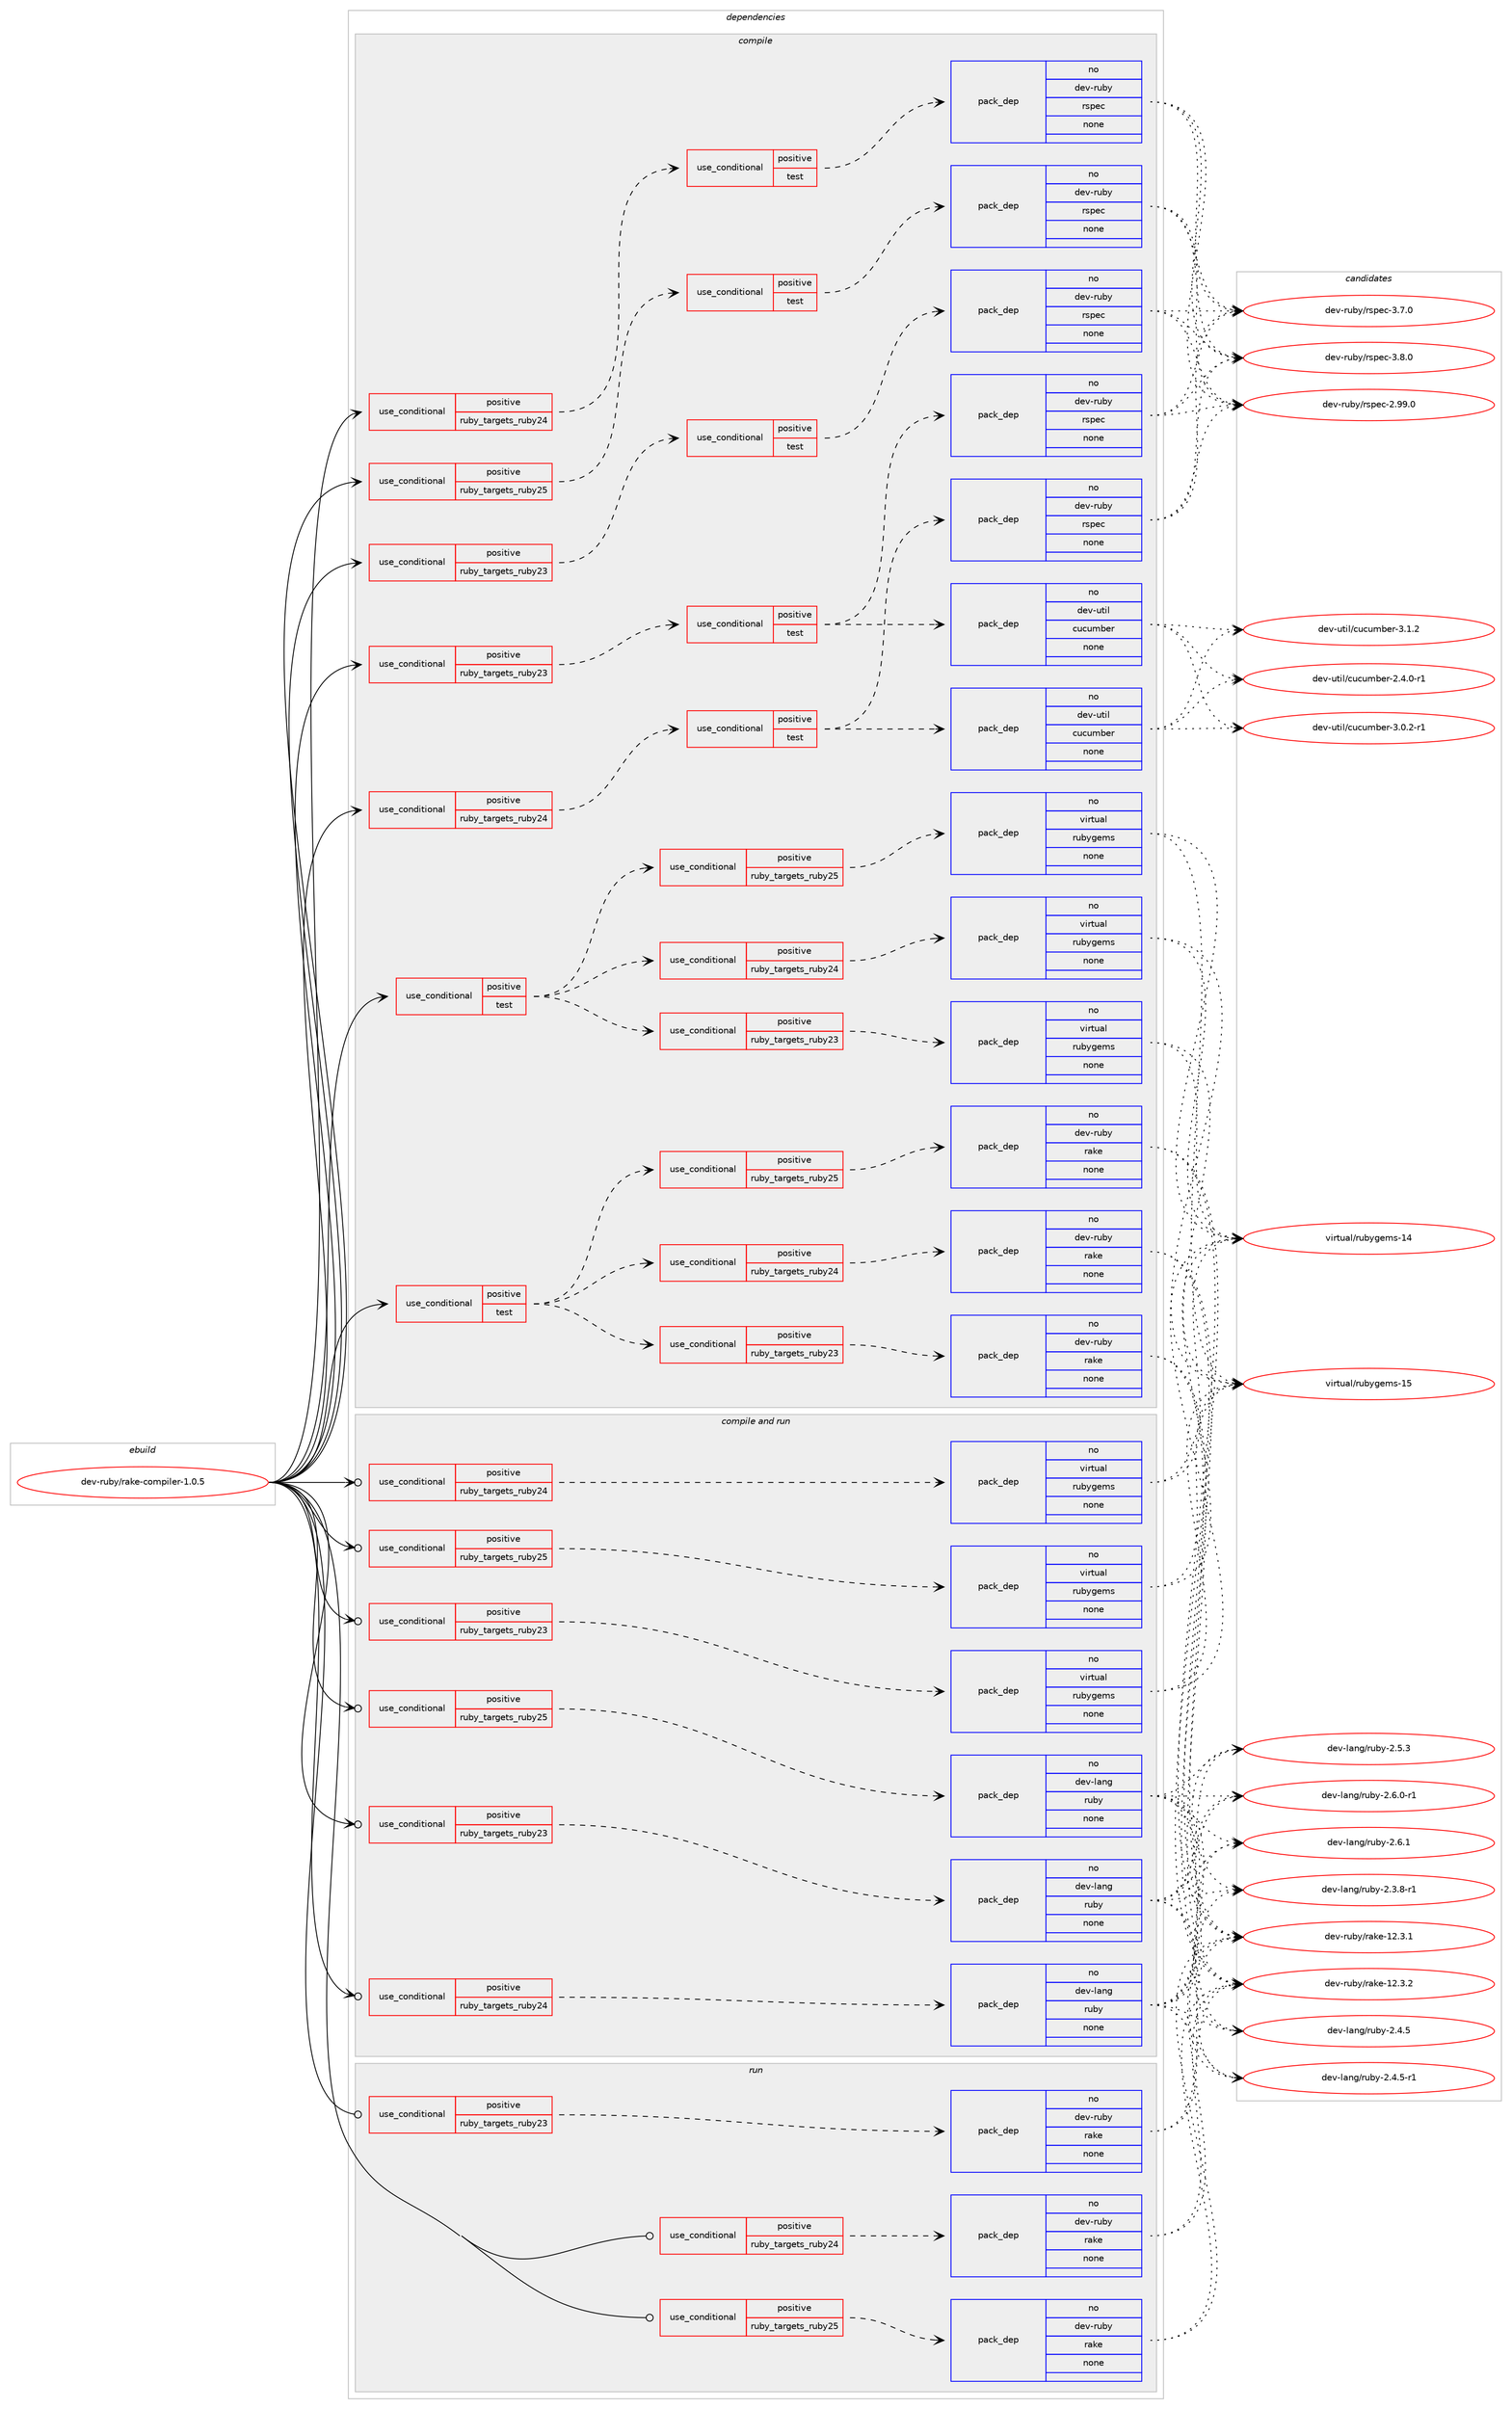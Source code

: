 digraph prolog {

# *************
# Graph options
# *************

newrank=true;
concentrate=true;
compound=true;
graph [rankdir=LR,fontname=Helvetica,fontsize=10,ranksep=1.5];#, ranksep=2.5, nodesep=0.2];
edge  [arrowhead=vee];
node  [fontname=Helvetica,fontsize=10];

# **********
# The ebuild
# **********

subgraph cluster_leftcol {
color=gray;
rank=same;
label=<<i>ebuild</i>>;
id [label="dev-ruby/rake-compiler-1.0.5", color=red, width=4, href="../dev-ruby/rake-compiler-1.0.5.svg"];
}

# ****************
# The dependencies
# ****************

subgraph cluster_midcol {
color=gray;
label=<<i>dependencies</i>>;
subgraph cluster_compile {
fillcolor="#eeeeee";
style=filled;
label=<<i>compile</i>>;
subgraph cond411372 {
dependency1515458 [label=<<TABLE BORDER="0" CELLBORDER="1" CELLSPACING="0" CELLPADDING="4"><TR><TD ROWSPAN="3" CELLPADDING="10">use_conditional</TD></TR><TR><TD>positive</TD></TR><TR><TD>ruby_targets_ruby23</TD></TR></TABLE>>, shape=none, color=red];
subgraph cond411373 {
dependency1515459 [label=<<TABLE BORDER="0" CELLBORDER="1" CELLSPACING="0" CELLPADDING="4"><TR><TD ROWSPAN="3" CELLPADDING="10">use_conditional</TD></TR><TR><TD>positive</TD></TR><TR><TD>test</TD></TR></TABLE>>, shape=none, color=red];
subgraph pack1080580 {
dependency1515460 [label=<<TABLE BORDER="0" CELLBORDER="1" CELLSPACING="0" CELLPADDING="4" WIDTH="220"><TR><TD ROWSPAN="6" CELLPADDING="30">pack_dep</TD></TR><TR><TD WIDTH="110">no</TD></TR><TR><TD>dev-ruby</TD></TR><TR><TD>rspec</TD></TR><TR><TD>none</TD></TR><TR><TD></TD></TR></TABLE>>, shape=none, color=blue];
}
dependency1515459:e -> dependency1515460:w [weight=20,style="dashed",arrowhead="vee"];
}
dependency1515458:e -> dependency1515459:w [weight=20,style="dashed",arrowhead="vee"];
}
id:e -> dependency1515458:w [weight=20,style="solid",arrowhead="vee"];
subgraph cond411374 {
dependency1515461 [label=<<TABLE BORDER="0" CELLBORDER="1" CELLSPACING="0" CELLPADDING="4"><TR><TD ROWSPAN="3" CELLPADDING="10">use_conditional</TD></TR><TR><TD>positive</TD></TR><TR><TD>ruby_targets_ruby23</TD></TR></TABLE>>, shape=none, color=red];
subgraph cond411375 {
dependency1515462 [label=<<TABLE BORDER="0" CELLBORDER="1" CELLSPACING="0" CELLPADDING="4"><TR><TD ROWSPAN="3" CELLPADDING="10">use_conditional</TD></TR><TR><TD>positive</TD></TR><TR><TD>test</TD></TR></TABLE>>, shape=none, color=red];
subgraph pack1080581 {
dependency1515463 [label=<<TABLE BORDER="0" CELLBORDER="1" CELLSPACING="0" CELLPADDING="4" WIDTH="220"><TR><TD ROWSPAN="6" CELLPADDING="30">pack_dep</TD></TR><TR><TD WIDTH="110">no</TD></TR><TR><TD>dev-util</TD></TR><TR><TD>cucumber</TD></TR><TR><TD>none</TD></TR><TR><TD></TD></TR></TABLE>>, shape=none, color=blue];
}
dependency1515462:e -> dependency1515463:w [weight=20,style="dashed",arrowhead="vee"];
subgraph pack1080582 {
dependency1515464 [label=<<TABLE BORDER="0" CELLBORDER="1" CELLSPACING="0" CELLPADDING="4" WIDTH="220"><TR><TD ROWSPAN="6" CELLPADDING="30">pack_dep</TD></TR><TR><TD WIDTH="110">no</TD></TR><TR><TD>dev-ruby</TD></TR><TR><TD>rspec</TD></TR><TR><TD>none</TD></TR><TR><TD></TD></TR></TABLE>>, shape=none, color=blue];
}
dependency1515462:e -> dependency1515464:w [weight=20,style="dashed",arrowhead="vee"];
}
dependency1515461:e -> dependency1515462:w [weight=20,style="dashed",arrowhead="vee"];
}
id:e -> dependency1515461:w [weight=20,style="solid",arrowhead="vee"];
subgraph cond411376 {
dependency1515465 [label=<<TABLE BORDER="0" CELLBORDER="1" CELLSPACING="0" CELLPADDING="4"><TR><TD ROWSPAN="3" CELLPADDING="10">use_conditional</TD></TR><TR><TD>positive</TD></TR><TR><TD>ruby_targets_ruby24</TD></TR></TABLE>>, shape=none, color=red];
subgraph cond411377 {
dependency1515466 [label=<<TABLE BORDER="0" CELLBORDER="1" CELLSPACING="0" CELLPADDING="4"><TR><TD ROWSPAN="3" CELLPADDING="10">use_conditional</TD></TR><TR><TD>positive</TD></TR><TR><TD>test</TD></TR></TABLE>>, shape=none, color=red];
subgraph pack1080583 {
dependency1515467 [label=<<TABLE BORDER="0" CELLBORDER="1" CELLSPACING="0" CELLPADDING="4" WIDTH="220"><TR><TD ROWSPAN="6" CELLPADDING="30">pack_dep</TD></TR><TR><TD WIDTH="110">no</TD></TR><TR><TD>dev-ruby</TD></TR><TR><TD>rspec</TD></TR><TR><TD>none</TD></TR><TR><TD></TD></TR></TABLE>>, shape=none, color=blue];
}
dependency1515466:e -> dependency1515467:w [weight=20,style="dashed",arrowhead="vee"];
}
dependency1515465:e -> dependency1515466:w [weight=20,style="dashed",arrowhead="vee"];
}
id:e -> dependency1515465:w [weight=20,style="solid",arrowhead="vee"];
subgraph cond411378 {
dependency1515468 [label=<<TABLE BORDER="0" CELLBORDER="1" CELLSPACING="0" CELLPADDING="4"><TR><TD ROWSPAN="3" CELLPADDING="10">use_conditional</TD></TR><TR><TD>positive</TD></TR><TR><TD>ruby_targets_ruby24</TD></TR></TABLE>>, shape=none, color=red];
subgraph cond411379 {
dependency1515469 [label=<<TABLE BORDER="0" CELLBORDER="1" CELLSPACING="0" CELLPADDING="4"><TR><TD ROWSPAN="3" CELLPADDING="10">use_conditional</TD></TR><TR><TD>positive</TD></TR><TR><TD>test</TD></TR></TABLE>>, shape=none, color=red];
subgraph pack1080584 {
dependency1515470 [label=<<TABLE BORDER="0" CELLBORDER="1" CELLSPACING="0" CELLPADDING="4" WIDTH="220"><TR><TD ROWSPAN="6" CELLPADDING="30">pack_dep</TD></TR><TR><TD WIDTH="110">no</TD></TR><TR><TD>dev-util</TD></TR><TR><TD>cucumber</TD></TR><TR><TD>none</TD></TR><TR><TD></TD></TR></TABLE>>, shape=none, color=blue];
}
dependency1515469:e -> dependency1515470:w [weight=20,style="dashed",arrowhead="vee"];
subgraph pack1080585 {
dependency1515471 [label=<<TABLE BORDER="0" CELLBORDER="1" CELLSPACING="0" CELLPADDING="4" WIDTH="220"><TR><TD ROWSPAN="6" CELLPADDING="30">pack_dep</TD></TR><TR><TD WIDTH="110">no</TD></TR><TR><TD>dev-ruby</TD></TR><TR><TD>rspec</TD></TR><TR><TD>none</TD></TR><TR><TD></TD></TR></TABLE>>, shape=none, color=blue];
}
dependency1515469:e -> dependency1515471:w [weight=20,style="dashed",arrowhead="vee"];
}
dependency1515468:e -> dependency1515469:w [weight=20,style="dashed",arrowhead="vee"];
}
id:e -> dependency1515468:w [weight=20,style="solid",arrowhead="vee"];
subgraph cond411380 {
dependency1515472 [label=<<TABLE BORDER="0" CELLBORDER="1" CELLSPACING="0" CELLPADDING="4"><TR><TD ROWSPAN="3" CELLPADDING="10">use_conditional</TD></TR><TR><TD>positive</TD></TR><TR><TD>ruby_targets_ruby25</TD></TR></TABLE>>, shape=none, color=red];
subgraph cond411381 {
dependency1515473 [label=<<TABLE BORDER="0" CELLBORDER="1" CELLSPACING="0" CELLPADDING="4"><TR><TD ROWSPAN="3" CELLPADDING="10">use_conditional</TD></TR><TR><TD>positive</TD></TR><TR><TD>test</TD></TR></TABLE>>, shape=none, color=red];
subgraph pack1080586 {
dependency1515474 [label=<<TABLE BORDER="0" CELLBORDER="1" CELLSPACING="0" CELLPADDING="4" WIDTH="220"><TR><TD ROWSPAN="6" CELLPADDING="30">pack_dep</TD></TR><TR><TD WIDTH="110">no</TD></TR><TR><TD>dev-ruby</TD></TR><TR><TD>rspec</TD></TR><TR><TD>none</TD></TR><TR><TD></TD></TR></TABLE>>, shape=none, color=blue];
}
dependency1515473:e -> dependency1515474:w [weight=20,style="dashed",arrowhead="vee"];
}
dependency1515472:e -> dependency1515473:w [weight=20,style="dashed",arrowhead="vee"];
}
id:e -> dependency1515472:w [weight=20,style="solid",arrowhead="vee"];
subgraph cond411382 {
dependency1515475 [label=<<TABLE BORDER="0" CELLBORDER="1" CELLSPACING="0" CELLPADDING="4"><TR><TD ROWSPAN="3" CELLPADDING="10">use_conditional</TD></TR><TR><TD>positive</TD></TR><TR><TD>test</TD></TR></TABLE>>, shape=none, color=red];
subgraph cond411383 {
dependency1515476 [label=<<TABLE BORDER="0" CELLBORDER="1" CELLSPACING="0" CELLPADDING="4"><TR><TD ROWSPAN="3" CELLPADDING="10">use_conditional</TD></TR><TR><TD>positive</TD></TR><TR><TD>ruby_targets_ruby23</TD></TR></TABLE>>, shape=none, color=red];
subgraph pack1080587 {
dependency1515477 [label=<<TABLE BORDER="0" CELLBORDER="1" CELLSPACING="0" CELLPADDING="4" WIDTH="220"><TR><TD ROWSPAN="6" CELLPADDING="30">pack_dep</TD></TR><TR><TD WIDTH="110">no</TD></TR><TR><TD>dev-ruby</TD></TR><TR><TD>rake</TD></TR><TR><TD>none</TD></TR><TR><TD></TD></TR></TABLE>>, shape=none, color=blue];
}
dependency1515476:e -> dependency1515477:w [weight=20,style="dashed",arrowhead="vee"];
}
dependency1515475:e -> dependency1515476:w [weight=20,style="dashed",arrowhead="vee"];
subgraph cond411384 {
dependency1515478 [label=<<TABLE BORDER="0" CELLBORDER="1" CELLSPACING="0" CELLPADDING="4"><TR><TD ROWSPAN="3" CELLPADDING="10">use_conditional</TD></TR><TR><TD>positive</TD></TR><TR><TD>ruby_targets_ruby24</TD></TR></TABLE>>, shape=none, color=red];
subgraph pack1080588 {
dependency1515479 [label=<<TABLE BORDER="0" CELLBORDER="1" CELLSPACING="0" CELLPADDING="4" WIDTH="220"><TR><TD ROWSPAN="6" CELLPADDING="30">pack_dep</TD></TR><TR><TD WIDTH="110">no</TD></TR><TR><TD>dev-ruby</TD></TR><TR><TD>rake</TD></TR><TR><TD>none</TD></TR><TR><TD></TD></TR></TABLE>>, shape=none, color=blue];
}
dependency1515478:e -> dependency1515479:w [weight=20,style="dashed",arrowhead="vee"];
}
dependency1515475:e -> dependency1515478:w [weight=20,style="dashed",arrowhead="vee"];
subgraph cond411385 {
dependency1515480 [label=<<TABLE BORDER="0" CELLBORDER="1" CELLSPACING="0" CELLPADDING="4"><TR><TD ROWSPAN="3" CELLPADDING="10">use_conditional</TD></TR><TR><TD>positive</TD></TR><TR><TD>ruby_targets_ruby25</TD></TR></TABLE>>, shape=none, color=red];
subgraph pack1080589 {
dependency1515481 [label=<<TABLE BORDER="0" CELLBORDER="1" CELLSPACING="0" CELLPADDING="4" WIDTH="220"><TR><TD ROWSPAN="6" CELLPADDING="30">pack_dep</TD></TR><TR><TD WIDTH="110">no</TD></TR><TR><TD>dev-ruby</TD></TR><TR><TD>rake</TD></TR><TR><TD>none</TD></TR><TR><TD></TD></TR></TABLE>>, shape=none, color=blue];
}
dependency1515480:e -> dependency1515481:w [weight=20,style="dashed",arrowhead="vee"];
}
dependency1515475:e -> dependency1515480:w [weight=20,style="dashed",arrowhead="vee"];
}
id:e -> dependency1515475:w [weight=20,style="solid",arrowhead="vee"];
subgraph cond411386 {
dependency1515482 [label=<<TABLE BORDER="0" CELLBORDER="1" CELLSPACING="0" CELLPADDING="4"><TR><TD ROWSPAN="3" CELLPADDING="10">use_conditional</TD></TR><TR><TD>positive</TD></TR><TR><TD>test</TD></TR></TABLE>>, shape=none, color=red];
subgraph cond411387 {
dependency1515483 [label=<<TABLE BORDER="0" CELLBORDER="1" CELLSPACING="0" CELLPADDING="4"><TR><TD ROWSPAN="3" CELLPADDING="10">use_conditional</TD></TR><TR><TD>positive</TD></TR><TR><TD>ruby_targets_ruby23</TD></TR></TABLE>>, shape=none, color=red];
subgraph pack1080590 {
dependency1515484 [label=<<TABLE BORDER="0" CELLBORDER="1" CELLSPACING="0" CELLPADDING="4" WIDTH="220"><TR><TD ROWSPAN="6" CELLPADDING="30">pack_dep</TD></TR><TR><TD WIDTH="110">no</TD></TR><TR><TD>virtual</TD></TR><TR><TD>rubygems</TD></TR><TR><TD>none</TD></TR><TR><TD></TD></TR></TABLE>>, shape=none, color=blue];
}
dependency1515483:e -> dependency1515484:w [weight=20,style="dashed",arrowhead="vee"];
}
dependency1515482:e -> dependency1515483:w [weight=20,style="dashed",arrowhead="vee"];
subgraph cond411388 {
dependency1515485 [label=<<TABLE BORDER="0" CELLBORDER="1" CELLSPACING="0" CELLPADDING="4"><TR><TD ROWSPAN="3" CELLPADDING="10">use_conditional</TD></TR><TR><TD>positive</TD></TR><TR><TD>ruby_targets_ruby24</TD></TR></TABLE>>, shape=none, color=red];
subgraph pack1080591 {
dependency1515486 [label=<<TABLE BORDER="0" CELLBORDER="1" CELLSPACING="0" CELLPADDING="4" WIDTH="220"><TR><TD ROWSPAN="6" CELLPADDING="30">pack_dep</TD></TR><TR><TD WIDTH="110">no</TD></TR><TR><TD>virtual</TD></TR><TR><TD>rubygems</TD></TR><TR><TD>none</TD></TR><TR><TD></TD></TR></TABLE>>, shape=none, color=blue];
}
dependency1515485:e -> dependency1515486:w [weight=20,style="dashed",arrowhead="vee"];
}
dependency1515482:e -> dependency1515485:w [weight=20,style="dashed",arrowhead="vee"];
subgraph cond411389 {
dependency1515487 [label=<<TABLE BORDER="0" CELLBORDER="1" CELLSPACING="0" CELLPADDING="4"><TR><TD ROWSPAN="3" CELLPADDING="10">use_conditional</TD></TR><TR><TD>positive</TD></TR><TR><TD>ruby_targets_ruby25</TD></TR></TABLE>>, shape=none, color=red];
subgraph pack1080592 {
dependency1515488 [label=<<TABLE BORDER="0" CELLBORDER="1" CELLSPACING="0" CELLPADDING="4" WIDTH="220"><TR><TD ROWSPAN="6" CELLPADDING="30">pack_dep</TD></TR><TR><TD WIDTH="110">no</TD></TR><TR><TD>virtual</TD></TR><TR><TD>rubygems</TD></TR><TR><TD>none</TD></TR><TR><TD></TD></TR></TABLE>>, shape=none, color=blue];
}
dependency1515487:e -> dependency1515488:w [weight=20,style="dashed",arrowhead="vee"];
}
dependency1515482:e -> dependency1515487:w [weight=20,style="dashed",arrowhead="vee"];
}
id:e -> dependency1515482:w [weight=20,style="solid",arrowhead="vee"];
}
subgraph cluster_compileandrun {
fillcolor="#eeeeee";
style=filled;
label=<<i>compile and run</i>>;
subgraph cond411390 {
dependency1515489 [label=<<TABLE BORDER="0" CELLBORDER="1" CELLSPACING="0" CELLPADDING="4"><TR><TD ROWSPAN="3" CELLPADDING="10">use_conditional</TD></TR><TR><TD>positive</TD></TR><TR><TD>ruby_targets_ruby23</TD></TR></TABLE>>, shape=none, color=red];
subgraph pack1080593 {
dependency1515490 [label=<<TABLE BORDER="0" CELLBORDER="1" CELLSPACING="0" CELLPADDING="4" WIDTH="220"><TR><TD ROWSPAN="6" CELLPADDING="30">pack_dep</TD></TR><TR><TD WIDTH="110">no</TD></TR><TR><TD>dev-lang</TD></TR><TR><TD>ruby</TD></TR><TR><TD>none</TD></TR><TR><TD></TD></TR></TABLE>>, shape=none, color=blue];
}
dependency1515489:e -> dependency1515490:w [weight=20,style="dashed",arrowhead="vee"];
}
id:e -> dependency1515489:w [weight=20,style="solid",arrowhead="odotvee"];
subgraph cond411391 {
dependency1515491 [label=<<TABLE BORDER="0" CELLBORDER="1" CELLSPACING="0" CELLPADDING="4"><TR><TD ROWSPAN="3" CELLPADDING="10">use_conditional</TD></TR><TR><TD>positive</TD></TR><TR><TD>ruby_targets_ruby23</TD></TR></TABLE>>, shape=none, color=red];
subgraph pack1080594 {
dependency1515492 [label=<<TABLE BORDER="0" CELLBORDER="1" CELLSPACING="0" CELLPADDING="4" WIDTH="220"><TR><TD ROWSPAN="6" CELLPADDING="30">pack_dep</TD></TR><TR><TD WIDTH="110">no</TD></TR><TR><TD>virtual</TD></TR><TR><TD>rubygems</TD></TR><TR><TD>none</TD></TR><TR><TD></TD></TR></TABLE>>, shape=none, color=blue];
}
dependency1515491:e -> dependency1515492:w [weight=20,style="dashed",arrowhead="vee"];
}
id:e -> dependency1515491:w [weight=20,style="solid",arrowhead="odotvee"];
subgraph cond411392 {
dependency1515493 [label=<<TABLE BORDER="0" CELLBORDER="1" CELLSPACING="0" CELLPADDING="4"><TR><TD ROWSPAN="3" CELLPADDING="10">use_conditional</TD></TR><TR><TD>positive</TD></TR><TR><TD>ruby_targets_ruby24</TD></TR></TABLE>>, shape=none, color=red];
subgraph pack1080595 {
dependency1515494 [label=<<TABLE BORDER="0" CELLBORDER="1" CELLSPACING="0" CELLPADDING="4" WIDTH="220"><TR><TD ROWSPAN="6" CELLPADDING="30">pack_dep</TD></TR><TR><TD WIDTH="110">no</TD></TR><TR><TD>dev-lang</TD></TR><TR><TD>ruby</TD></TR><TR><TD>none</TD></TR><TR><TD></TD></TR></TABLE>>, shape=none, color=blue];
}
dependency1515493:e -> dependency1515494:w [weight=20,style="dashed",arrowhead="vee"];
}
id:e -> dependency1515493:w [weight=20,style="solid",arrowhead="odotvee"];
subgraph cond411393 {
dependency1515495 [label=<<TABLE BORDER="0" CELLBORDER="1" CELLSPACING="0" CELLPADDING="4"><TR><TD ROWSPAN="3" CELLPADDING="10">use_conditional</TD></TR><TR><TD>positive</TD></TR><TR><TD>ruby_targets_ruby24</TD></TR></TABLE>>, shape=none, color=red];
subgraph pack1080596 {
dependency1515496 [label=<<TABLE BORDER="0" CELLBORDER="1" CELLSPACING="0" CELLPADDING="4" WIDTH="220"><TR><TD ROWSPAN="6" CELLPADDING="30">pack_dep</TD></TR><TR><TD WIDTH="110">no</TD></TR><TR><TD>virtual</TD></TR><TR><TD>rubygems</TD></TR><TR><TD>none</TD></TR><TR><TD></TD></TR></TABLE>>, shape=none, color=blue];
}
dependency1515495:e -> dependency1515496:w [weight=20,style="dashed",arrowhead="vee"];
}
id:e -> dependency1515495:w [weight=20,style="solid",arrowhead="odotvee"];
subgraph cond411394 {
dependency1515497 [label=<<TABLE BORDER="0" CELLBORDER="1" CELLSPACING="0" CELLPADDING="4"><TR><TD ROWSPAN="3" CELLPADDING="10">use_conditional</TD></TR><TR><TD>positive</TD></TR><TR><TD>ruby_targets_ruby25</TD></TR></TABLE>>, shape=none, color=red];
subgraph pack1080597 {
dependency1515498 [label=<<TABLE BORDER="0" CELLBORDER="1" CELLSPACING="0" CELLPADDING="4" WIDTH="220"><TR><TD ROWSPAN="6" CELLPADDING="30">pack_dep</TD></TR><TR><TD WIDTH="110">no</TD></TR><TR><TD>dev-lang</TD></TR><TR><TD>ruby</TD></TR><TR><TD>none</TD></TR><TR><TD></TD></TR></TABLE>>, shape=none, color=blue];
}
dependency1515497:e -> dependency1515498:w [weight=20,style="dashed",arrowhead="vee"];
}
id:e -> dependency1515497:w [weight=20,style="solid",arrowhead="odotvee"];
subgraph cond411395 {
dependency1515499 [label=<<TABLE BORDER="0" CELLBORDER="1" CELLSPACING="0" CELLPADDING="4"><TR><TD ROWSPAN="3" CELLPADDING="10">use_conditional</TD></TR><TR><TD>positive</TD></TR><TR><TD>ruby_targets_ruby25</TD></TR></TABLE>>, shape=none, color=red];
subgraph pack1080598 {
dependency1515500 [label=<<TABLE BORDER="0" CELLBORDER="1" CELLSPACING="0" CELLPADDING="4" WIDTH="220"><TR><TD ROWSPAN="6" CELLPADDING="30">pack_dep</TD></TR><TR><TD WIDTH="110">no</TD></TR><TR><TD>virtual</TD></TR><TR><TD>rubygems</TD></TR><TR><TD>none</TD></TR><TR><TD></TD></TR></TABLE>>, shape=none, color=blue];
}
dependency1515499:e -> dependency1515500:w [weight=20,style="dashed",arrowhead="vee"];
}
id:e -> dependency1515499:w [weight=20,style="solid",arrowhead="odotvee"];
}
subgraph cluster_run {
fillcolor="#eeeeee";
style=filled;
label=<<i>run</i>>;
subgraph cond411396 {
dependency1515501 [label=<<TABLE BORDER="0" CELLBORDER="1" CELLSPACING="0" CELLPADDING="4"><TR><TD ROWSPAN="3" CELLPADDING="10">use_conditional</TD></TR><TR><TD>positive</TD></TR><TR><TD>ruby_targets_ruby23</TD></TR></TABLE>>, shape=none, color=red];
subgraph pack1080599 {
dependency1515502 [label=<<TABLE BORDER="0" CELLBORDER="1" CELLSPACING="0" CELLPADDING="4" WIDTH="220"><TR><TD ROWSPAN="6" CELLPADDING="30">pack_dep</TD></TR><TR><TD WIDTH="110">no</TD></TR><TR><TD>dev-ruby</TD></TR><TR><TD>rake</TD></TR><TR><TD>none</TD></TR><TR><TD></TD></TR></TABLE>>, shape=none, color=blue];
}
dependency1515501:e -> dependency1515502:w [weight=20,style="dashed",arrowhead="vee"];
}
id:e -> dependency1515501:w [weight=20,style="solid",arrowhead="odot"];
subgraph cond411397 {
dependency1515503 [label=<<TABLE BORDER="0" CELLBORDER="1" CELLSPACING="0" CELLPADDING="4"><TR><TD ROWSPAN="3" CELLPADDING="10">use_conditional</TD></TR><TR><TD>positive</TD></TR><TR><TD>ruby_targets_ruby24</TD></TR></TABLE>>, shape=none, color=red];
subgraph pack1080600 {
dependency1515504 [label=<<TABLE BORDER="0" CELLBORDER="1" CELLSPACING="0" CELLPADDING="4" WIDTH="220"><TR><TD ROWSPAN="6" CELLPADDING="30">pack_dep</TD></TR><TR><TD WIDTH="110">no</TD></TR><TR><TD>dev-ruby</TD></TR><TR><TD>rake</TD></TR><TR><TD>none</TD></TR><TR><TD></TD></TR></TABLE>>, shape=none, color=blue];
}
dependency1515503:e -> dependency1515504:w [weight=20,style="dashed",arrowhead="vee"];
}
id:e -> dependency1515503:w [weight=20,style="solid",arrowhead="odot"];
subgraph cond411398 {
dependency1515505 [label=<<TABLE BORDER="0" CELLBORDER="1" CELLSPACING="0" CELLPADDING="4"><TR><TD ROWSPAN="3" CELLPADDING="10">use_conditional</TD></TR><TR><TD>positive</TD></TR><TR><TD>ruby_targets_ruby25</TD></TR></TABLE>>, shape=none, color=red];
subgraph pack1080601 {
dependency1515506 [label=<<TABLE BORDER="0" CELLBORDER="1" CELLSPACING="0" CELLPADDING="4" WIDTH="220"><TR><TD ROWSPAN="6" CELLPADDING="30">pack_dep</TD></TR><TR><TD WIDTH="110">no</TD></TR><TR><TD>dev-ruby</TD></TR><TR><TD>rake</TD></TR><TR><TD>none</TD></TR><TR><TD></TD></TR></TABLE>>, shape=none, color=blue];
}
dependency1515505:e -> dependency1515506:w [weight=20,style="dashed",arrowhead="vee"];
}
id:e -> dependency1515505:w [weight=20,style="solid",arrowhead="odot"];
}
}

# **************
# The candidates
# **************

subgraph cluster_choices {
rank=same;
color=gray;
label=<<i>candidates</i>>;

subgraph choice1080580 {
color=black;
nodesep=1;
choice1001011184511411798121471141151121019945504657574648 [label="dev-ruby/rspec-2.99.0", color=red, width=4,href="../dev-ruby/rspec-2.99.0.svg"];
choice10010111845114117981214711411511210199455146554648 [label="dev-ruby/rspec-3.7.0", color=red, width=4,href="../dev-ruby/rspec-3.7.0.svg"];
choice10010111845114117981214711411511210199455146564648 [label="dev-ruby/rspec-3.8.0", color=red, width=4,href="../dev-ruby/rspec-3.8.0.svg"];
dependency1515460:e -> choice1001011184511411798121471141151121019945504657574648:w [style=dotted,weight="100"];
dependency1515460:e -> choice10010111845114117981214711411511210199455146554648:w [style=dotted,weight="100"];
dependency1515460:e -> choice10010111845114117981214711411511210199455146564648:w [style=dotted,weight="100"];
}
subgraph choice1080581 {
color=black;
nodesep=1;
choice10010111845117116105108479911799117109981011144550465246484511449 [label="dev-util/cucumber-2.4.0-r1", color=red, width=4,href="../dev-util/cucumber-2.4.0-r1.svg"];
choice10010111845117116105108479911799117109981011144551464846504511449 [label="dev-util/cucumber-3.0.2-r1", color=red, width=4,href="../dev-util/cucumber-3.0.2-r1.svg"];
choice1001011184511711610510847991179911710998101114455146494650 [label="dev-util/cucumber-3.1.2", color=red, width=4,href="../dev-util/cucumber-3.1.2.svg"];
dependency1515463:e -> choice10010111845117116105108479911799117109981011144550465246484511449:w [style=dotted,weight="100"];
dependency1515463:e -> choice10010111845117116105108479911799117109981011144551464846504511449:w [style=dotted,weight="100"];
dependency1515463:e -> choice1001011184511711610510847991179911710998101114455146494650:w [style=dotted,weight="100"];
}
subgraph choice1080582 {
color=black;
nodesep=1;
choice1001011184511411798121471141151121019945504657574648 [label="dev-ruby/rspec-2.99.0", color=red, width=4,href="../dev-ruby/rspec-2.99.0.svg"];
choice10010111845114117981214711411511210199455146554648 [label="dev-ruby/rspec-3.7.0", color=red, width=4,href="../dev-ruby/rspec-3.7.0.svg"];
choice10010111845114117981214711411511210199455146564648 [label="dev-ruby/rspec-3.8.0", color=red, width=4,href="../dev-ruby/rspec-3.8.0.svg"];
dependency1515464:e -> choice1001011184511411798121471141151121019945504657574648:w [style=dotted,weight="100"];
dependency1515464:e -> choice10010111845114117981214711411511210199455146554648:w [style=dotted,weight="100"];
dependency1515464:e -> choice10010111845114117981214711411511210199455146564648:w [style=dotted,weight="100"];
}
subgraph choice1080583 {
color=black;
nodesep=1;
choice1001011184511411798121471141151121019945504657574648 [label="dev-ruby/rspec-2.99.0", color=red, width=4,href="../dev-ruby/rspec-2.99.0.svg"];
choice10010111845114117981214711411511210199455146554648 [label="dev-ruby/rspec-3.7.0", color=red, width=4,href="../dev-ruby/rspec-3.7.0.svg"];
choice10010111845114117981214711411511210199455146564648 [label="dev-ruby/rspec-3.8.0", color=red, width=4,href="../dev-ruby/rspec-3.8.0.svg"];
dependency1515467:e -> choice1001011184511411798121471141151121019945504657574648:w [style=dotted,weight="100"];
dependency1515467:e -> choice10010111845114117981214711411511210199455146554648:w [style=dotted,weight="100"];
dependency1515467:e -> choice10010111845114117981214711411511210199455146564648:w [style=dotted,weight="100"];
}
subgraph choice1080584 {
color=black;
nodesep=1;
choice10010111845117116105108479911799117109981011144550465246484511449 [label="dev-util/cucumber-2.4.0-r1", color=red, width=4,href="../dev-util/cucumber-2.4.0-r1.svg"];
choice10010111845117116105108479911799117109981011144551464846504511449 [label="dev-util/cucumber-3.0.2-r1", color=red, width=4,href="../dev-util/cucumber-3.0.2-r1.svg"];
choice1001011184511711610510847991179911710998101114455146494650 [label="dev-util/cucumber-3.1.2", color=red, width=4,href="../dev-util/cucumber-3.1.2.svg"];
dependency1515470:e -> choice10010111845117116105108479911799117109981011144550465246484511449:w [style=dotted,weight="100"];
dependency1515470:e -> choice10010111845117116105108479911799117109981011144551464846504511449:w [style=dotted,weight="100"];
dependency1515470:e -> choice1001011184511711610510847991179911710998101114455146494650:w [style=dotted,weight="100"];
}
subgraph choice1080585 {
color=black;
nodesep=1;
choice1001011184511411798121471141151121019945504657574648 [label="dev-ruby/rspec-2.99.0", color=red, width=4,href="../dev-ruby/rspec-2.99.0.svg"];
choice10010111845114117981214711411511210199455146554648 [label="dev-ruby/rspec-3.7.0", color=red, width=4,href="../dev-ruby/rspec-3.7.0.svg"];
choice10010111845114117981214711411511210199455146564648 [label="dev-ruby/rspec-3.8.0", color=red, width=4,href="../dev-ruby/rspec-3.8.0.svg"];
dependency1515471:e -> choice1001011184511411798121471141151121019945504657574648:w [style=dotted,weight="100"];
dependency1515471:e -> choice10010111845114117981214711411511210199455146554648:w [style=dotted,weight="100"];
dependency1515471:e -> choice10010111845114117981214711411511210199455146564648:w [style=dotted,weight="100"];
}
subgraph choice1080586 {
color=black;
nodesep=1;
choice1001011184511411798121471141151121019945504657574648 [label="dev-ruby/rspec-2.99.0", color=red, width=4,href="../dev-ruby/rspec-2.99.0.svg"];
choice10010111845114117981214711411511210199455146554648 [label="dev-ruby/rspec-3.7.0", color=red, width=4,href="../dev-ruby/rspec-3.7.0.svg"];
choice10010111845114117981214711411511210199455146564648 [label="dev-ruby/rspec-3.8.0", color=red, width=4,href="../dev-ruby/rspec-3.8.0.svg"];
dependency1515474:e -> choice1001011184511411798121471141151121019945504657574648:w [style=dotted,weight="100"];
dependency1515474:e -> choice10010111845114117981214711411511210199455146554648:w [style=dotted,weight="100"];
dependency1515474:e -> choice10010111845114117981214711411511210199455146564648:w [style=dotted,weight="100"];
}
subgraph choice1080587 {
color=black;
nodesep=1;
choice1001011184511411798121471149710710145495046514649 [label="dev-ruby/rake-12.3.1", color=red, width=4,href="../dev-ruby/rake-12.3.1.svg"];
choice1001011184511411798121471149710710145495046514650 [label="dev-ruby/rake-12.3.2", color=red, width=4,href="../dev-ruby/rake-12.3.2.svg"];
dependency1515477:e -> choice1001011184511411798121471149710710145495046514649:w [style=dotted,weight="100"];
dependency1515477:e -> choice1001011184511411798121471149710710145495046514650:w [style=dotted,weight="100"];
}
subgraph choice1080588 {
color=black;
nodesep=1;
choice1001011184511411798121471149710710145495046514649 [label="dev-ruby/rake-12.3.1", color=red, width=4,href="../dev-ruby/rake-12.3.1.svg"];
choice1001011184511411798121471149710710145495046514650 [label="dev-ruby/rake-12.3.2", color=red, width=4,href="../dev-ruby/rake-12.3.2.svg"];
dependency1515479:e -> choice1001011184511411798121471149710710145495046514649:w [style=dotted,weight="100"];
dependency1515479:e -> choice1001011184511411798121471149710710145495046514650:w [style=dotted,weight="100"];
}
subgraph choice1080589 {
color=black;
nodesep=1;
choice1001011184511411798121471149710710145495046514649 [label="dev-ruby/rake-12.3.1", color=red, width=4,href="../dev-ruby/rake-12.3.1.svg"];
choice1001011184511411798121471149710710145495046514650 [label="dev-ruby/rake-12.3.2", color=red, width=4,href="../dev-ruby/rake-12.3.2.svg"];
dependency1515481:e -> choice1001011184511411798121471149710710145495046514649:w [style=dotted,weight="100"];
dependency1515481:e -> choice1001011184511411798121471149710710145495046514650:w [style=dotted,weight="100"];
}
subgraph choice1080590 {
color=black;
nodesep=1;
choice118105114116117971084711411798121103101109115454952 [label="virtual/rubygems-14", color=red, width=4,href="../virtual/rubygems-14.svg"];
choice118105114116117971084711411798121103101109115454953 [label="virtual/rubygems-15", color=red, width=4,href="../virtual/rubygems-15.svg"];
dependency1515484:e -> choice118105114116117971084711411798121103101109115454952:w [style=dotted,weight="100"];
dependency1515484:e -> choice118105114116117971084711411798121103101109115454953:w [style=dotted,weight="100"];
}
subgraph choice1080591 {
color=black;
nodesep=1;
choice118105114116117971084711411798121103101109115454952 [label="virtual/rubygems-14", color=red, width=4,href="../virtual/rubygems-14.svg"];
choice118105114116117971084711411798121103101109115454953 [label="virtual/rubygems-15", color=red, width=4,href="../virtual/rubygems-15.svg"];
dependency1515486:e -> choice118105114116117971084711411798121103101109115454952:w [style=dotted,weight="100"];
dependency1515486:e -> choice118105114116117971084711411798121103101109115454953:w [style=dotted,weight="100"];
}
subgraph choice1080592 {
color=black;
nodesep=1;
choice118105114116117971084711411798121103101109115454952 [label="virtual/rubygems-14", color=red, width=4,href="../virtual/rubygems-14.svg"];
choice118105114116117971084711411798121103101109115454953 [label="virtual/rubygems-15", color=red, width=4,href="../virtual/rubygems-15.svg"];
dependency1515488:e -> choice118105114116117971084711411798121103101109115454952:w [style=dotted,weight="100"];
dependency1515488:e -> choice118105114116117971084711411798121103101109115454953:w [style=dotted,weight="100"];
}
subgraph choice1080593 {
color=black;
nodesep=1;
choice100101118451089711010347114117981214550465146564511449 [label="dev-lang/ruby-2.3.8-r1", color=red, width=4,href="../dev-lang/ruby-2.3.8-r1.svg"];
choice10010111845108971101034711411798121455046524653 [label="dev-lang/ruby-2.4.5", color=red, width=4,href="../dev-lang/ruby-2.4.5.svg"];
choice100101118451089711010347114117981214550465246534511449 [label="dev-lang/ruby-2.4.5-r1", color=red, width=4,href="../dev-lang/ruby-2.4.5-r1.svg"];
choice10010111845108971101034711411798121455046534651 [label="dev-lang/ruby-2.5.3", color=red, width=4,href="../dev-lang/ruby-2.5.3.svg"];
choice100101118451089711010347114117981214550465446484511449 [label="dev-lang/ruby-2.6.0-r1", color=red, width=4,href="../dev-lang/ruby-2.6.0-r1.svg"];
choice10010111845108971101034711411798121455046544649 [label="dev-lang/ruby-2.6.1", color=red, width=4,href="../dev-lang/ruby-2.6.1.svg"];
dependency1515490:e -> choice100101118451089711010347114117981214550465146564511449:w [style=dotted,weight="100"];
dependency1515490:e -> choice10010111845108971101034711411798121455046524653:w [style=dotted,weight="100"];
dependency1515490:e -> choice100101118451089711010347114117981214550465246534511449:w [style=dotted,weight="100"];
dependency1515490:e -> choice10010111845108971101034711411798121455046534651:w [style=dotted,weight="100"];
dependency1515490:e -> choice100101118451089711010347114117981214550465446484511449:w [style=dotted,weight="100"];
dependency1515490:e -> choice10010111845108971101034711411798121455046544649:w [style=dotted,weight="100"];
}
subgraph choice1080594 {
color=black;
nodesep=1;
choice118105114116117971084711411798121103101109115454952 [label="virtual/rubygems-14", color=red, width=4,href="../virtual/rubygems-14.svg"];
choice118105114116117971084711411798121103101109115454953 [label="virtual/rubygems-15", color=red, width=4,href="../virtual/rubygems-15.svg"];
dependency1515492:e -> choice118105114116117971084711411798121103101109115454952:w [style=dotted,weight="100"];
dependency1515492:e -> choice118105114116117971084711411798121103101109115454953:w [style=dotted,weight="100"];
}
subgraph choice1080595 {
color=black;
nodesep=1;
choice100101118451089711010347114117981214550465146564511449 [label="dev-lang/ruby-2.3.8-r1", color=red, width=4,href="../dev-lang/ruby-2.3.8-r1.svg"];
choice10010111845108971101034711411798121455046524653 [label="dev-lang/ruby-2.4.5", color=red, width=4,href="../dev-lang/ruby-2.4.5.svg"];
choice100101118451089711010347114117981214550465246534511449 [label="dev-lang/ruby-2.4.5-r1", color=red, width=4,href="../dev-lang/ruby-2.4.5-r1.svg"];
choice10010111845108971101034711411798121455046534651 [label="dev-lang/ruby-2.5.3", color=red, width=4,href="../dev-lang/ruby-2.5.3.svg"];
choice100101118451089711010347114117981214550465446484511449 [label="dev-lang/ruby-2.6.0-r1", color=red, width=4,href="../dev-lang/ruby-2.6.0-r1.svg"];
choice10010111845108971101034711411798121455046544649 [label="dev-lang/ruby-2.6.1", color=red, width=4,href="../dev-lang/ruby-2.6.1.svg"];
dependency1515494:e -> choice100101118451089711010347114117981214550465146564511449:w [style=dotted,weight="100"];
dependency1515494:e -> choice10010111845108971101034711411798121455046524653:w [style=dotted,weight="100"];
dependency1515494:e -> choice100101118451089711010347114117981214550465246534511449:w [style=dotted,weight="100"];
dependency1515494:e -> choice10010111845108971101034711411798121455046534651:w [style=dotted,weight="100"];
dependency1515494:e -> choice100101118451089711010347114117981214550465446484511449:w [style=dotted,weight="100"];
dependency1515494:e -> choice10010111845108971101034711411798121455046544649:w [style=dotted,weight="100"];
}
subgraph choice1080596 {
color=black;
nodesep=1;
choice118105114116117971084711411798121103101109115454952 [label="virtual/rubygems-14", color=red, width=4,href="../virtual/rubygems-14.svg"];
choice118105114116117971084711411798121103101109115454953 [label="virtual/rubygems-15", color=red, width=4,href="../virtual/rubygems-15.svg"];
dependency1515496:e -> choice118105114116117971084711411798121103101109115454952:w [style=dotted,weight="100"];
dependency1515496:e -> choice118105114116117971084711411798121103101109115454953:w [style=dotted,weight="100"];
}
subgraph choice1080597 {
color=black;
nodesep=1;
choice100101118451089711010347114117981214550465146564511449 [label="dev-lang/ruby-2.3.8-r1", color=red, width=4,href="../dev-lang/ruby-2.3.8-r1.svg"];
choice10010111845108971101034711411798121455046524653 [label="dev-lang/ruby-2.4.5", color=red, width=4,href="../dev-lang/ruby-2.4.5.svg"];
choice100101118451089711010347114117981214550465246534511449 [label="dev-lang/ruby-2.4.5-r1", color=red, width=4,href="../dev-lang/ruby-2.4.5-r1.svg"];
choice10010111845108971101034711411798121455046534651 [label="dev-lang/ruby-2.5.3", color=red, width=4,href="../dev-lang/ruby-2.5.3.svg"];
choice100101118451089711010347114117981214550465446484511449 [label="dev-lang/ruby-2.6.0-r1", color=red, width=4,href="../dev-lang/ruby-2.6.0-r1.svg"];
choice10010111845108971101034711411798121455046544649 [label="dev-lang/ruby-2.6.1", color=red, width=4,href="../dev-lang/ruby-2.6.1.svg"];
dependency1515498:e -> choice100101118451089711010347114117981214550465146564511449:w [style=dotted,weight="100"];
dependency1515498:e -> choice10010111845108971101034711411798121455046524653:w [style=dotted,weight="100"];
dependency1515498:e -> choice100101118451089711010347114117981214550465246534511449:w [style=dotted,weight="100"];
dependency1515498:e -> choice10010111845108971101034711411798121455046534651:w [style=dotted,weight="100"];
dependency1515498:e -> choice100101118451089711010347114117981214550465446484511449:w [style=dotted,weight="100"];
dependency1515498:e -> choice10010111845108971101034711411798121455046544649:w [style=dotted,weight="100"];
}
subgraph choice1080598 {
color=black;
nodesep=1;
choice118105114116117971084711411798121103101109115454952 [label="virtual/rubygems-14", color=red, width=4,href="../virtual/rubygems-14.svg"];
choice118105114116117971084711411798121103101109115454953 [label="virtual/rubygems-15", color=red, width=4,href="../virtual/rubygems-15.svg"];
dependency1515500:e -> choice118105114116117971084711411798121103101109115454952:w [style=dotted,weight="100"];
dependency1515500:e -> choice118105114116117971084711411798121103101109115454953:w [style=dotted,weight="100"];
}
subgraph choice1080599 {
color=black;
nodesep=1;
choice1001011184511411798121471149710710145495046514649 [label="dev-ruby/rake-12.3.1", color=red, width=4,href="../dev-ruby/rake-12.3.1.svg"];
choice1001011184511411798121471149710710145495046514650 [label="dev-ruby/rake-12.3.2", color=red, width=4,href="../dev-ruby/rake-12.3.2.svg"];
dependency1515502:e -> choice1001011184511411798121471149710710145495046514649:w [style=dotted,weight="100"];
dependency1515502:e -> choice1001011184511411798121471149710710145495046514650:w [style=dotted,weight="100"];
}
subgraph choice1080600 {
color=black;
nodesep=1;
choice1001011184511411798121471149710710145495046514649 [label="dev-ruby/rake-12.3.1", color=red, width=4,href="../dev-ruby/rake-12.3.1.svg"];
choice1001011184511411798121471149710710145495046514650 [label="dev-ruby/rake-12.3.2", color=red, width=4,href="../dev-ruby/rake-12.3.2.svg"];
dependency1515504:e -> choice1001011184511411798121471149710710145495046514649:w [style=dotted,weight="100"];
dependency1515504:e -> choice1001011184511411798121471149710710145495046514650:w [style=dotted,weight="100"];
}
subgraph choice1080601 {
color=black;
nodesep=1;
choice1001011184511411798121471149710710145495046514649 [label="dev-ruby/rake-12.3.1", color=red, width=4,href="../dev-ruby/rake-12.3.1.svg"];
choice1001011184511411798121471149710710145495046514650 [label="dev-ruby/rake-12.3.2", color=red, width=4,href="../dev-ruby/rake-12.3.2.svg"];
dependency1515506:e -> choice1001011184511411798121471149710710145495046514649:w [style=dotted,weight="100"];
dependency1515506:e -> choice1001011184511411798121471149710710145495046514650:w [style=dotted,weight="100"];
}
}

}
